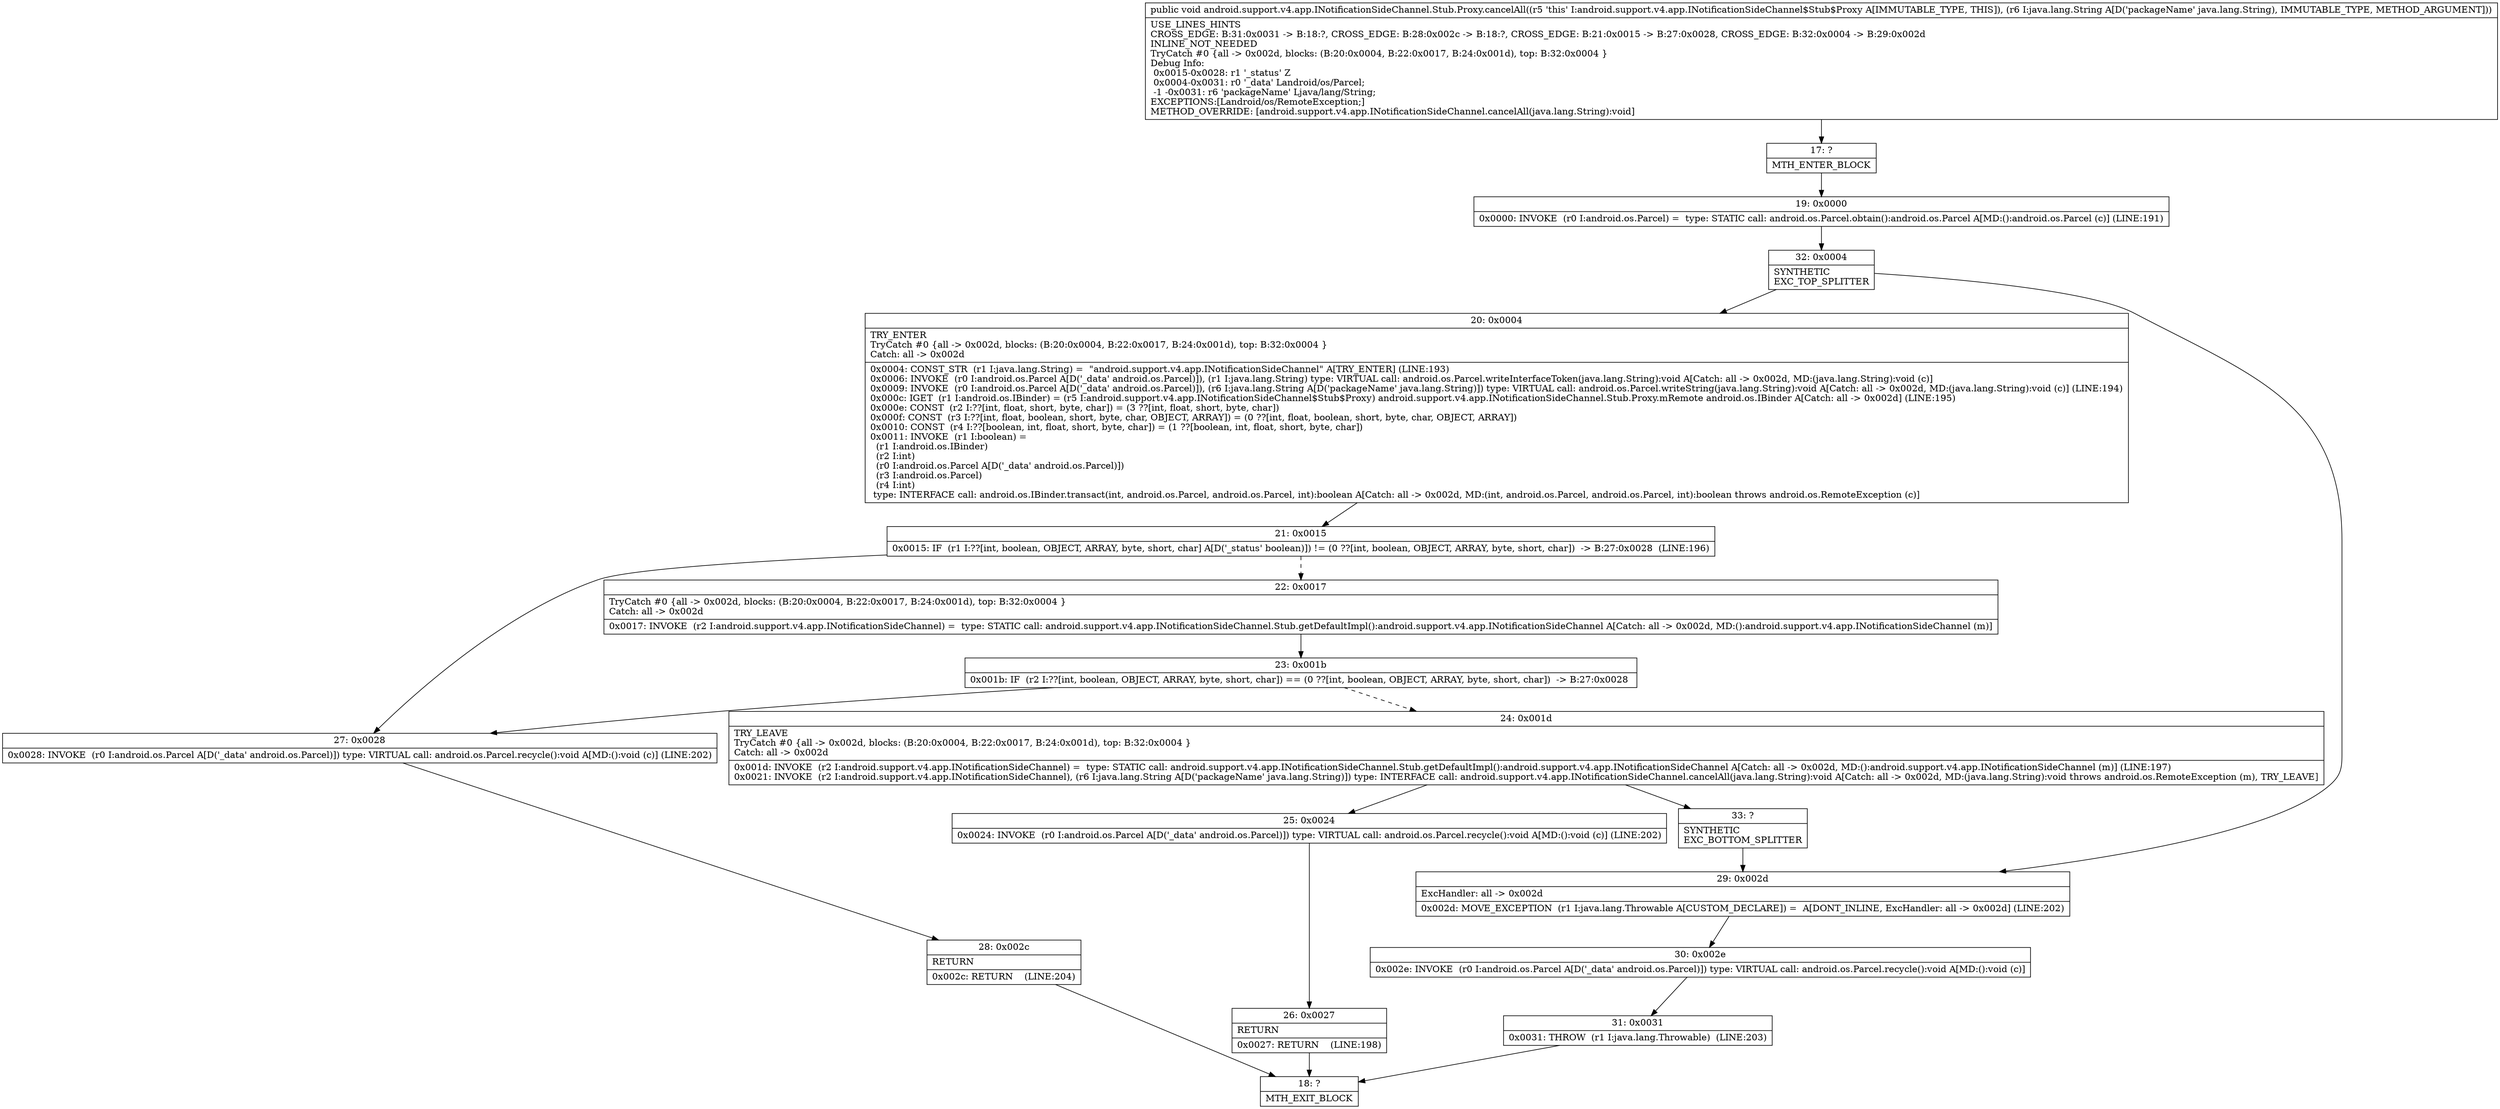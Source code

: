 digraph "CFG forandroid.support.v4.app.INotificationSideChannel.Stub.Proxy.cancelAll(Ljava\/lang\/String;)V" {
Node_17 [shape=record,label="{17\:\ ?|MTH_ENTER_BLOCK\l}"];
Node_19 [shape=record,label="{19\:\ 0x0000|0x0000: INVOKE  (r0 I:android.os.Parcel) =  type: STATIC call: android.os.Parcel.obtain():android.os.Parcel A[MD:():android.os.Parcel (c)] (LINE:191)\l}"];
Node_32 [shape=record,label="{32\:\ 0x0004|SYNTHETIC\lEXC_TOP_SPLITTER\l}"];
Node_20 [shape=record,label="{20\:\ 0x0004|TRY_ENTER\lTryCatch #0 \{all \-\> 0x002d, blocks: (B:20:0x0004, B:22:0x0017, B:24:0x001d), top: B:32:0x0004 \}\lCatch: all \-\> 0x002d\l|0x0004: CONST_STR  (r1 I:java.lang.String) =  \"android.support.v4.app.INotificationSideChannel\" A[TRY_ENTER] (LINE:193)\l0x0006: INVOKE  (r0 I:android.os.Parcel A[D('_data' android.os.Parcel)]), (r1 I:java.lang.String) type: VIRTUAL call: android.os.Parcel.writeInterfaceToken(java.lang.String):void A[Catch: all \-\> 0x002d, MD:(java.lang.String):void (c)]\l0x0009: INVOKE  (r0 I:android.os.Parcel A[D('_data' android.os.Parcel)]), (r6 I:java.lang.String A[D('packageName' java.lang.String)]) type: VIRTUAL call: android.os.Parcel.writeString(java.lang.String):void A[Catch: all \-\> 0x002d, MD:(java.lang.String):void (c)] (LINE:194)\l0x000c: IGET  (r1 I:android.os.IBinder) = (r5 I:android.support.v4.app.INotificationSideChannel$Stub$Proxy) android.support.v4.app.INotificationSideChannel.Stub.Proxy.mRemote android.os.IBinder A[Catch: all \-\> 0x002d] (LINE:195)\l0x000e: CONST  (r2 I:??[int, float, short, byte, char]) = (3 ??[int, float, short, byte, char]) \l0x000f: CONST  (r3 I:??[int, float, boolean, short, byte, char, OBJECT, ARRAY]) = (0 ??[int, float, boolean, short, byte, char, OBJECT, ARRAY]) \l0x0010: CONST  (r4 I:??[boolean, int, float, short, byte, char]) = (1 ??[boolean, int, float, short, byte, char]) \l0x0011: INVOKE  (r1 I:boolean) = \l  (r1 I:android.os.IBinder)\l  (r2 I:int)\l  (r0 I:android.os.Parcel A[D('_data' android.os.Parcel)])\l  (r3 I:android.os.Parcel)\l  (r4 I:int)\l type: INTERFACE call: android.os.IBinder.transact(int, android.os.Parcel, android.os.Parcel, int):boolean A[Catch: all \-\> 0x002d, MD:(int, android.os.Parcel, android.os.Parcel, int):boolean throws android.os.RemoteException (c)]\l}"];
Node_21 [shape=record,label="{21\:\ 0x0015|0x0015: IF  (r1 I:??[int, boolean, OBJECT, ARRAY, byte, short, char] A[D('_status' boolean)]) != (0 ??[int, boolean, OBJECT, ARRAY, byte, short, char])  \-\> B:27:0x0028  (LINE:196)\l}"];
Node_22 [shape=record,label="{22\:\ 0x0017|TryCatch #0 \{all \-\> 0x002d, blocks: (B:20:0x0004, B:22:0x0017, B:24:0x001d), top: B:32:0x0004 \}\lCatch: all \-\> 0x002d\l|0x0017: INVOKE  (r2 I:android.support.v4.app.INotificationSideChannel) =  type: STATIC call: android.support.v4.app.INotificationSideChannel.Stub.getDefaultImpl():android.support.v4.app.INotificationSideChannel A[Catch: all \-\> 0x002d, MD:():android.support.v4.app.INotificationSideChannel (m)]\l}"];
Node_23 [shape=record,label="{23\:\ 0x001b|0x001b: IF  (r2 I:??[int, boolean, OBJECT, ARRAY, byte, short, char]) == (0 ??[int, boolean, OBJECT, ARRAY, byte, short, char])  \-\> B:27:0x0028 \l}"];
Node_24 [shape=record,label="{24\:\ 0x001d|TRY_LEAVE\lTryCatch #0 \{all \-\> 0x002d, blocks: (B:20:0x0004, B:22:0x0017, B:24:0x001d), top: B:32:0x0004 \}\lCatch: all \-\> 0x002d\l|0x001d: INVOKE  (r2 I:android.support.v4.app.INotificationSideChannel) =  type: STATIC call: android.support.v4.app.INotificationSideChannel.Stub.getDefaultImpl():android.support.v4.app.INotificationSideChannel A[Catch: all \-\> 0x002d, MD:():android.support.v4.app.INotificationSideChannel (m)] (LINE:197)\l0x0021: INVOKE  (r2 I:android.support.v4.app.INotificationSideChannel), (r6 I:java.lang.String A[D('packageName' java.lang.String)]) type: INTERFACE call: android.support.v4.app.INotificationSideChannel.cancelAll(java.lang.String):void A[Catch: all \-\> 0x002d, MD:(java.lang.String):void throws android.os.RemoteException (m), TRY_LEAVE]\l}"];
Node_25 [shape=record,label="{25\:\ 0x0024|0x0024: INVOKE  (r0 I:android.os.Parcel A[D('_data' android.os.Parcel)]) type: VIRTUAL call: android.os.Parcel.recycle():void A[MD:():void (c)] (LINE:202)\l}"];
Node_26 [shape=record,label="{26\:\ 0x0027|RETURN\l|0x0027: RETURN    (LINE:198)\l}"];
Node_18 [shape=record,label="{18\:\ ?|MTH_EXIT_BLOCK\l}"];
Node_33 [shape=record,label="{33\:\ ?|SYNTHETIC\lEXC_BOTTOM_SPLITTER\l}"];
Node_27 [shape=record,label="{27\:\ 0x0028|0x0028: INVOKE  (r0 I:android.os.Parcel A[D('_data' android.os.Parcel)]) type: VIRTUAL call: android.os.Parcel.recycle():void A[MD:():void (c)] (LINE:202)\l}"];
Node_28 [shape=record,label="{28\:\ 0x002c|RETURN\l|0x002c: RETURN    (LINE:204)\l}"];
Node_29 [shape=record,label="{29\:\ 0x002d|ExcHandler: all \-\> 0x002d\l|0x002d: MOVE_EXCEPTION  (r1 I:java.lang.Throwable A[CUSTOM_DECLARE]) =  A[DONT_INLINE, ExcHandler: all \-\> 0x002d] (LINE:202)\l}"];
Node_30 [shape=record,label="{30\:\ 0x002e|0x002e: INVOKE  (r0 I:android.os.Parcel A[D('_data' android.os.Parcel)]) type: VIRTUAL call: android.os.Parcel.recycle():void A[MD:():void (c)]\l}"];
Node_31 [shape=record,label="{31\:\ 0x0031|0x0031: THROW  (r1 I:java.lang.Throwable)  (LINE:203)\l}"];
MethodNode[shape=record,label="{public void android.support.v4.app.INotificationSideChannel.Stub.Proxy.cancelAll((r5 'this' I:android.support.v4.app.INotificationSideChannel$Stub$Proxy A[IMMUTABLE_TYPE, THIS]), (r6 I:java.lang.String A[D('packageName' java.lang.String), IMMUTABLE_TYPE, METHOD_ARGUMENT]))  | USE_LINES_HINTS\lCROSS_EDGE: B:31:0x0031 \-\> B:18:?, CROSS_EDGE: B:28:0x002c \-\> B:18:?, CROSS_EDGE: B:21:0x0015 \-\> B:27:0x0028, CROSS_EDGE: B:32:0x0004 \-\> B:29:0x002d\lINLINE_NOT_NEEDED\lTryCatch #0 \{all \-\> 0x002d, blocks: (B:20:0x0004, B:22:0x0017, B:24:0x001d), top: B:32:0x0004 \}\lDebug Info:\l  0x0015\-0x0028: r1 '_status' Z\l  0x0004\-0x0031: r0 '_data' Landroid\/os\/Parcel;\l  \-1 \-0x0031: r6 'packageName' Ljava\/lang\/String;\lEXCEPTIONS:[Landroid\/os\/RemoteException;]\lMETHOD_OVERRIDE: [android.support.v4.app.INotificationSideChannel.cancelAll(java.lang.String):void]\l}"];
MethodNode -> Node_17;Node_17 -> Node_19;
Node_19 -> Node_32;
Node_32 -> Node_20;
Node_32 -> Node_29;
Node_20 -> Node_21;
Node_21 -> Node_22[style=dashed];
Node_21 -> Node_27;
Node_22 -> Node_23;
Node_23 -> Node_24[style=dashed];
Node_23 -> Node_27;
Node_24 -> Node_25;
Node_24 -> Node_33;
Node_25 -> Node_26;
Node_26 -> Node_18;
Node_33 -> Node_29;
Node_27 -> Node_28;
Node_28 -> Node_18;
Node_29 -> Node_30;
Node_30 -> Node_31;
Node_31 -> Node_18;
}


